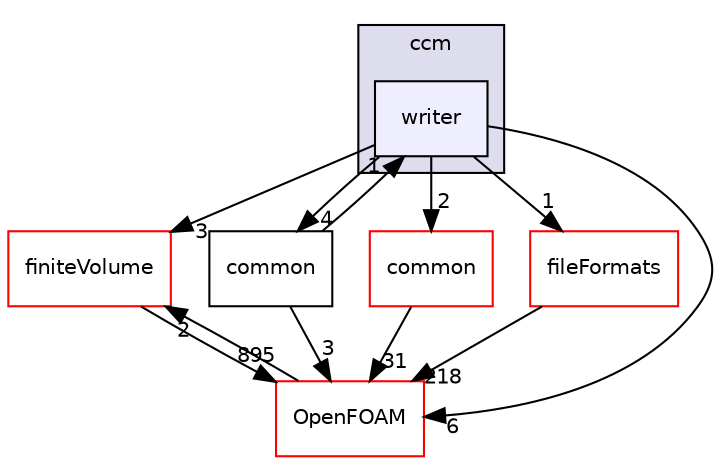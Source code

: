 digraph "src/conversion/ccm/writer" {
  bgcolor=transparent;
  compound=true
  node [ fontsize="10", fontname="Helvetica"];
  edge [ labelfontsize="10", labelfontname="Helvetica"];
  subgraph clusterdir_91b6d204a228688f7c617c5bf20f3ca5 {
    graph [ bgcolor="#ddddee", pencolor="black", label="ccm" fontname="Helvetica", fontsize="10", URL="dir_91b6d204a228688f7c617c5bf20f3ca5.html"]
  dir_3ee4f101756664efc7d18d86a3848971 [shape=box, label="writer", style="filled", fillcolor="#eeeeff", pencolor="black", URL="dir_3ee4f101756664efc7d18d86a3848971.html"];
  }
  dir_9bd15774b555cf7259a6fa18f99fe99b [shape=box label="finiteVolume" color="red" URL="dir_9bd15774b555cf7259a6fa18f99fe99b.html"];
  dir_9b9a77504f8a22d9616dfe1b35ebf72a [shape=box label="common" URL="dir_9b9a77504f8a22d9616dfe1b35ebf72a.html"];
  dir_888485a4ca6b3c01fe64b25e5a2b5171 [shape=box label="common" color="red" URL="dir_888485a4ca6b3c01fe64b25e5a2b5171.html"];
  dir_b05602f37bb521a7142c0a3e200b5f35 [shape=box label="fileFormats" color="red" URL="dir_b05602f37bb521a7142c0a3e200b5f35.html"];
  dir_c5473ff19b20e6ec4dfe5c310b3778a8 [shape=box label="OpenFOAM" color="red" URL="dir_c5473ff19b20e6ec4dfe5c310b3778a8.html"];
  dir_9bd15774b555cf7259a6fa18f99fe99b->dir_c5473ff19b20e6ec4dfe5c310b3778a8 [headlabel="895", labeldistance=1.5 headhref="dir_000814_002151.html"];
  dir_9b9a77504f8a22d9616dfe1b35ebf72a->dir_3ee4f101756664efc7d18d86a3848971 [headlabel="1", labeldistance=1.5 headhref="dir_000548_000550.html"];
  dir_9b9a77504f8a22d9616dfe1b35ebf72a->dir_c5473ff19b20e6ec4dfe5c310b3778a8 [headlabel="3", labeldistance=1.5 headhref="dir_000548_002151.html"];
  dir_3ee4f101756664efc7d18d86a3848971->dir_9bd15774b555cf7259a6fa18f99fe99b [headlabel="3", labeldistance=1.5 headhref="dir_000550_000814.html"];
  dir_3ee4f101756664efc7d18d86a3848971->dir_9b9a77504f8a22d9616dfe1b35ebf72a [headlabel="4", labeldistance=1.5 headhref="dir_000550_000548.html"];
  dir_3ee4f101756664efc7d18d86a3848971->dir_888485a4ca6b3c01fe64b25e5a2b5171 [headlabel="2", labeldistance=1.5 headhref="dir_000550_000551.html"];
  dir_3ee4f101756664efc7d18d86a3848971->dir_b05602f37bb521a7142c0a3e200b5f35 [headlabel="1", labeldistance=1.5 headhref="dir_000550_000682.html"];
  dir_3ee4f101756664efc7d18d86a3848971->dir_c5473ff19b20e6ec4dfe5c310b3778a8 [headlabel="6", labeldistance=1.5 headhref="dir_000550_002151.html"];
  dir_888485a4ca6b3c01fe64b25e5a2b5171->dir_c5473ff19b20e6ec4dfe5c310b3778a8 [headlabel="31", labeldistance=1.5 headhref="dir_000551_002151.html"];
  dir_b05602f37bb521a7142c0a3e200b5f35->dir_c5473ff19b20e6ec4dfe5c310b3778a8 [headlabel="218", labeldistance=1.5 headhref="dir_000682_002151.html"];
  dir_c5473ff19b20e6ec4dfe5c310b3778a8->dir_9bd15774b555cf7259a6fa18f99fe99b [headlabel="2", labeldistance=1.5 headhref="dir_002151_000814.html"];
}
